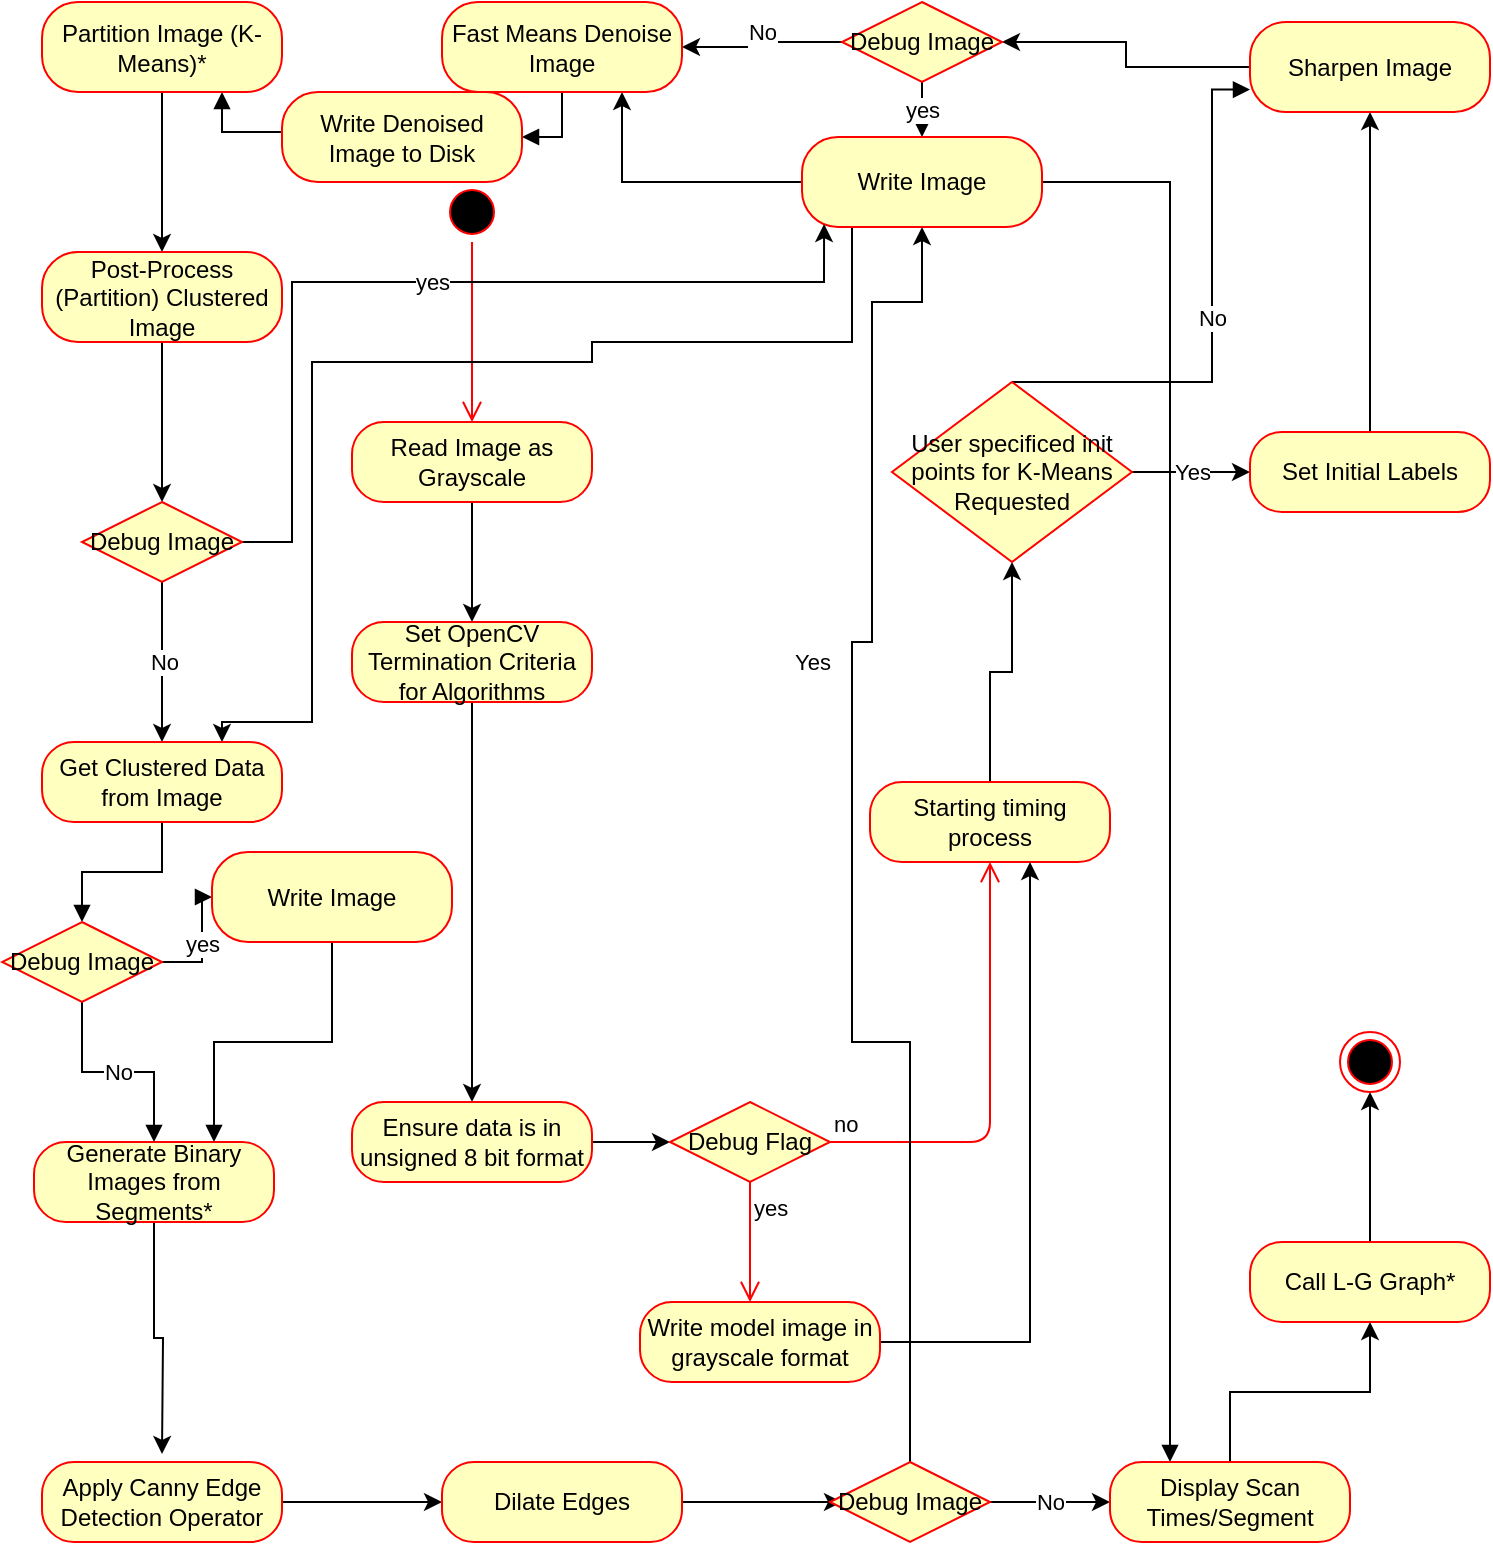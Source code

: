 <mxfile version="10.6.5" type="device"><diagram id="irGmV8YuXXzaCfblb7mS" name="Page-1"><mxGraphModel dx="1058" dy="808" grid="1" gridSize="10" guides="1" tooltips="1" connect="1" arrows="1" fold="1" page="1" pageScale="1" pageWidth="850" pageHeight="1100" math="0" shadow="0"><root><mxCell id="0"/><mxCell id="1" parent="0"/><mxCell id="gVPlEIEBZn3bIBR0y4gB-7" value="" style="edgeStyle=orthogonalEdgeStyle;rounded=0;orthogonalLoop=1;jettySize=auto;html=1;" parent="1" source="gVPlEIEBZn3bIBR0y4gB-2" target="gVPlEIEBZn3bIBR0y4gB-5" edge="1"><mxGeometry relative="1" as="geometry"/></mxCell><mxCell id="gVPlEIEBZn3bIBR0y4gB-2" value="Read Image as Grayscale&lt;br&gt;" style="rounded=1;whiteSpace=wrap;html=1;arcSize=40;fontColor=#000000;fillColor=#ffffc0;strokeColor=#ff0000;" parent="1" vertex="1"><mxGeometry x="230" y="230" width="120" height="40" as="geometry"/></mxCell><mxCell id="gVPlEIEBZn3bIBR0y4gB-3" value="" style="ellipse;html=1;shape=startState;fillColor=#000000;strokeColor=#ff0000;" parent="1" vertex="1"><mxGeometry x="275" y="110" width="30" height="30" as="geometry"/></mxCell><mxCell id="gVPlEIEBZn3bIBR0y4gB-4" value="" style="edgeStyle=orthogonalEdgeStyle;html=1;verticalAlign=bottom;endArrow=open;endSize=8;strokeColor=#ff0000;entryX=0.5;entryY=0;entryDx=0;entryDy=0;" parent="1" source="gVPlEIEBZn3bIBR0y4gB-3" target="gVPlEIEBZn3bIBR0y4gB-2" edge="1"><mxGeometry relative="1" as="geometry"><mxPoint x="285" y="190" as="targetPoint"/></mxGeometry></mxCell><mxCell id="gVPlEIEBZn3bIBR0y4gB-9" value="" style="edgeStyle=orthogonalEdgeStyle;rounded=0;orthogonalLoop=1;jettySize=auto;html=1;" parent="1" source="gVPlEIEBZn3bIBR0y4gB-5" target="gVPlEIEBZn3bIBR0y4gB-10" edge="1"><mxGeometry relative="1" as="geometry"><mxPoint x="290" y="450" as="targetPoint"/></mxGeometry></mxCell><mxCell id="gVPlEIEBZn3bIBR0y4gB-5" value="Set OpenCV Termination Criteria for Algorithms&lt;br&gt;" style="rounded=1;whiteSpace=wrap;html=1;arcSize=40;fontColor=#000000;fillColor=#ffffc0;strokeColor=#ff0000;" parent="1" vertex="1"><mxGeometry x="230" y="330" width="120" height="40" as="geometry"/></mxCell><mxCell id="gVPlEIEBZn3bIBR0y4gB-20" value="" style="edgeStyle=orthogonalEdgeStyle;rounded=0;orthogonalLoop=1;jettySize=auto;html=1;entryX=0;entryY=0.5;entryDx=0;entryDy=0;exitX=1;exitY=0.5;exitDx=0;exitDy=0;exitPerimeter=0;" parent="1" source="gVPlEIEBZn3bIBR0y4gB-10" target="gVPlEIEBZn3bIBR0y4gB-14" edge="1"><mxGeometry relative="1" as="geometry"><mxPoint x="299" y="590" as="sourcePoint"/><mxPoint x="379" y="590" as="targetPoint"/></mxGeometry></mxCell><mxCell id="gVPlEIEBZn3bIBR0y4gB-10" value="Ensure data is in unsigned 8 bit format&lt;br&gt;" style="rounded=1;whiteSpace=wrap;html=1;arcSize=40;fontColor=#000000;fillColor=#ffffc0;strokeColor=#ff0000;" parent="1" vertex="1"><mxGeometry x="230" y="570" width="120" height="40" as="geometry"/></mxCell><mxCell id="gVPlEIEBZn3bIBR0y4gB-29" value="" style="edgeStyle=orthogonalEdgeStyle;rounded=0;orthogonalLoop=1;jettySize=auto;html=1;entryX=0.5;entryY=1;entryDx=0;entryDy=0;exitX=0.5;exitY=0;exitDx=0;exitDy=0;" parent="1" source="gVPlEIEBZn3bIBR0y4gB-17" target="gVPlEIEBZn3bIBR0y4gB-25" edge="1"><mxGeometry relative="1" as="geometry"><mxPoint x="549" y="330" as="targetPoint"/></mxGeometry></mxCell><mxCell id="gVPlEIEBZn3bIBR0y4gB-17" value="Starting timing process&lt;br&gt;" style="rounded=1;whiteSpace=wrap;html=1;arcSize=40;fontColor=#000000;fillColor=#ffffc0;strokeColor=#ff0000;" parent="1" vertex="1"><mxGeometry x="489" y="410" width="120" height="40" as="geometry"/></mxCell><mxCell id="gVPlEIEBZn3bIBR0y4gB-14" value="Debug Flag" style="rhombus;whiteSpace=wrap;html=1;fillColor=#ffffc0;strokeColor=#ff0000;" parent="1" vertex="1"><mxGeometry x="389" y="570" width="80" height="40" as="geometry"/></mxCell><mxCell id="gVPlEIEBZn3bIBR0y4gB-15" value="no" style="edgeStyle=orthogonalEdgeStyle;html=1;align=left;verticalAlign=bottom;endArrow=open;endSize=8;strokeColor=#ff0000;entryX=0.5;entryY=1;entryDx=0;entryDy=0;" parent="1" source="gVPlEIEBZn3bIBR0y4gB-14" target="gVPlEIEBZn3bIBR0y4gB-17" edge="1"><mxGeometry x="-1" relative="1" as="geometry"><mxPoint x="569" y="590" as="targetPoint"/></mxGeometry></mxCell><mxCell id="gVPlEIEBZn3bIBR0y4gB-16" value="yes" style="edgeStyle=orthogonalEdgeStyle;html=1;align=left;verticalAlign=top;endArrow=open;endSize=8;strokeColor=#ff0000;" parent="1" source="gVPlEIEBZn3bIBR0y4gB-14" edge="1"><mxGeometry x="-1" relative="1" as="geometry"><mxPoint x="429" y="670" as="targetPoint"/></mxGeometry></mxCell><mxCell id="gVPlEIEBZn3bIBR0y4gB-24" value="" style="edgeStyle=orthogonalEdgeStyle;rounded=0;orthogonalLoop=1;jettySize=auto;html=1;" parent="1" source="gVPlEIEBZn3bIBR0y4gB-21" edge="1"><mxGeometry relative="1" as="geometry"><mxPoint x="569" y="450" as="targetPoint"/><Array as="points"><mxPoint x="569" y="690"/><mxPoint x="569" y="450"/></Array></mxGeometry></mxCell><mxCell id="gVPlEIEBZn3bIBR0y4gB-21" value="Write model image in grayscale format&lt;br&gt;" style="rounded=1;whiteSpace=wrap;html=1;arcSize=40;fontColor=#000000;fillColor=#ffffc0;strokeColor=#ff0000;" parent="1" vertex="1"><mxGeometry x="374" y="670" width="120" height="40" as="geometry"/></mxCell><mxCell id="gVPlEIEBZn3bIBR0y4gB-31" value="Yes" style="edgeStyle=orthogonalEdgeStyle;rounded=0;orthogonalLoop=1;jettySize=auto;html=1;entryX=0;entryY=0.5;entryDx=0;entryDy=0;" parent="1" source="gVPlEIEBZn3bIBR0y4gB-25" target="gVPlEIEBZn3bIBR0y4gB-32" edge="1"><mxGeometry relative="1" as="geometry"><mxPoint x="679" y="260" as="targetPoint"/></mxGeometry></mxCell><mxCell id="WGehmFrd4KjmlGKPeCT2-1" value="No&lt;br&gt;" style="edgeStyle=orthogonalEdgeStyle;rounded=0;orthogonalLoop=1;jettySize=auto;html=1;endArrow=block;endFill=1;entryX=0;entryY=0.75;entryDx=0;entryDy=0;exitX=0.5;exitY=0;exitDx=0;exitDy=0;" edge="1" parent="1" source="gVPlEIEBZn3bIBR0y4gB-25" target="gVPlEIEBZn3bIBR0y4gB-37"><mxGeometry relative="1" as="geometry"><Array as="points"><mxPoint x="660" y="210"/><mxPoint x="660" y="64"/></Array></mxGeometry></mxCell><mxCell id="gVPlEIEBZn3bIBR0y4gB-25" value="User specificed init points for K-Means Requested" style="rhombus;whiteSpace=wrap;html=1;fillColor=#ffffc0;strokeColor=#ff0000;" parent="1" vertex="1"><mxGeometry x="500" y="210" width="120" height="90" as="geometry"/></mxCell><mxCell id="gVPlEIEBZn3bIBR0y4gB-36" value="" style="edgeStyle=orthogonalEdgeStyle;rounded=0;orthogonalLoop=1;jettySize=auto;html=1;entryX=0.5;entryY=1;entryDx=0;entryDy=0;" parent="1" source="gVPlEIEBZn3bIBR0y4gB-32" target="gVPlEIEBZn3bIBR0y4gB-37" edge="1"><mxGeometry relative="1" as="geometry"><mxPoint x="739" y="155" as="targetPoint"/></mxGeometry></mxCell><mxCell id="gVPlEIEBZn3bIBR0y4gB-32" value="Set Initial Labels&lt;br&gt;" style="rounded=1;whiteSpace=wrap;html=1;arcSize=40;fontColor=#000000;fillColor=#ffffc0;strokeColor=#ff0000;" parent="1" vertex="1"><mxGeometry x="679" y="235" width="120" height="40" as="geometry"/></mxCell><mxCell id="gVPlEIEBZn3bIBR0y4gB-40" value="" style="edgeStyle=orthogonalEdgeStyle;rounded=0;orthogonalLoop=1;jettySize=auto;html=1;entryX=1;entryY=0.5;entryDx=0;entryDy=0;" parent="1" source="gVPlEIEBZn3bIBR0y4gB-37" target="gVPlEIEBZn3bIBR0y4gB-45" edge="1"><mxGeometry relative="1" as="geometry"><mxPoint x="599" y="52.5" as="targetPoint"/></mxGeometry></mxCell><mxCell id="gVPlEIEBZn3bIBR0y4gB-37" value="Sharpen Image&lt;br&gt;" style="rounded=1;whiteSpace=wrap;html=1;arcSize=40;fontColor=#000000;fillColor=#ffffc0;strokeColor=#ff0000;" parent="1" vertex="1"><mxGeometry x="679" y="30" width="120" height="45" as="geometry"/></mxCell><mxCell id="gVPlEIEBZn3bIBR0y4gB-50" value="yes&lt;br&gt;" style="edgeStyle=orthogonalEdgeStyle;rounded=0;orthogonalLoop=1;jettySize=auto;html=1;entryX=0.5;entryY=0;entryDx=0;entryDy=0;" parent="1" source="gVPlEIEBZn3bIBR0y4gB-45" target="gVPlEIEBZn3bIBR0y4gB-51" edge="1"><mxGeometry relative="1" as="geometry"><mxPoint x="515" y="152.5" as="targetPoint"/></mxGeometry></mxCell><mxCell id="gVPlEIEBZn3bIBR0y4gB-53" value="No&lt;br&gt;&lt;br&gt;" style="edgeStyle=orthogonalEdgeStyle;rounded=0;orthogonalLoop=1;jettySize=auto;html=1;entryX=1;entryY=0.5;entryDx=0;entryDy=0;" parent="1" source="gVPlEIEBZn3bIBR0y4gB-45" target="gVPlEIEBZn3bIBR0y4gB-56" edge="1"><mxGeometry relative="1" as="geometry"><mxPoint x="395" y="40" as="targetPoint"/></mxGeometry></mxCell><mxCell id="gVPlEIEBZn3bIBR0y4gB-45" value="Debug Image" style="rhombus;whiteSpace=wrap;html=1;fillColor=#ffffc0;strokeColor=#ff0000;" parent="1" vertex="1"><mxGeometry x="475" y="20" width="80" height="40" as="geometry"/></mxCell><mxCell id="gVPlEIEBZn3bIBR0y4gB-55" value="" style="edgeStyle=orthogonalEdgeStyle;rounded=0;orthogonalLoop=1;jettySize=auto;html=1;exitX=0;exitY=0.5;exitDx=0;exitDy=0;entryX=0.75;entryY=1;entryDx=0;entryDy=0;" parent="1" source="gVPlEIEBZn3bIBR0y4gB-51" target="gVPlEIEBZn3bIBR0y4gB-56" edge="1"><mxGeometry relative="1" as="geometry"><mxPoint x="360" y="80" as="targetPoint"/></mxGeometry></mxCell><mxCell id="gVPlEIEBZn3bIBR0y4gB-71" value="" style="edgeStyle=orthogonalEdgeStyle;rounded=0;orthogonalLoop=1;jettySize=auto;html=1;entryX=0.75;entryY=0;entryDx=0;entryDy=0;" parent="1" source="gVPlEIEBZn3bIBR0y4gB-51" target="gVPlEIEBZn3bIBR0y4gB-72" edge="1"><mxGeometry relative="1" as="geometry"><mxPoint x="210" y="410" as="targetPoint"/><Array as="points"><mxPoint x="480" y="190"/><mxPoint x="350" y="190"/><mxPoint x="350" y="200"/><mxPoint x="210" y="200"/><mxPoint x="210" y="380"/><mxPoint x="165" y="380"/></Array></mxGeometry></mxCell><mxCell id="gVPlEIEBZn3bIBR0y4gB-98" value="" style="edgeStyle=orthogonalEdgeStyle;rounded=0;orthogonalLoop=1;jettySize=auto;html=1;entryX=0.25;entryY=0;entryDx=0;entryDy=0;exitX=1;exitY=0.5;exitDx=0;exitDy=0;endArrow=block;endFill=1;" parent="1" source="gVPlEIEBZn3bIBR0y4gB-51" target="gVPlEIEBZn3bIBR0y4gB-99" edge="1"><mxGeometry relative="1" as="geometry"><mxPoint x="630" y="740" as="targetPoint"/></mxGeometry></mxCell><mxCell id="gVPlEIEBZn3bIBR0y4gB-51" value="Write Image&lt;br&gt;" style="rounded=1;whiteSpace=wrap;html=1;arcSize=40;fontColor=#000000;fillColor=#ffffc0;strokeColor=#ff0000;" parent="1" vertex="1"><mxGeometry x="455" y="87.5" width="120" height="45" as="geometry"/></mxCell><mxCell id="WGehmFrd4KjmlGKPeCT2-5" value="" style="edgeStyle=orthogonalEdgeStyle;rounded=0;orthogonalLoop=1;jettySize=auto;html=1;endArrow=block;endFill=1;entryX=1;entryY=0.5;entryDx=0;entryDy=0;" edge="1" parent="1" source="gVPlEIEBZn3bIBR0y4gB-56" target="WGehmFrd4KjmlGKPeCT2-2"><mxGeometry relative="1" as="geometry"><mxPoint x="335" y="145" as="targetPoint"/></mxGeometry></mxCell><mxCell id="gVPlEIEBZn3bIBR0y4gB-56" value="Fast Means Denoise Image&lt;br&gt;" style="rounded=1;whiteSpace=wrap;html=1;arcSize=40;fontColor=#000000;fillColor=#ffffc0;strokeColor=#ff0000;" parent="1" vertex="1"><mxGeometry x="275" y="20" width="120" height="45" as="geometry"/></mxCell><mxCell id="WGehmFrd4KjmlGKPeCT2-7" value="" style="edgeStyle=orthogonalEdgeStyle;rounded=0;orthogonalLoop=1;jettySize=auto;html=1;endArrow=block;endFill=1;entryX=0.75;entryY=1;entryDx=0;entryDy=0;" edge="1" parent="1" source="WGehmFrd4KjmlGKPeCT2-2" target="gVPlEIEBZn3bIBR0y4gB-58"><mxGeometry relative="1" as="geometry"><mxPoint x="115" y="87.5" as="targetPoint"/><Array as="points"><mxPoint x="255" y="85"/><mxPoint x="165" y="85"/></Array></mxGeometry></mxCell><mxCell id="WGehmFrd4KjmlGKPeCT2-2" value="Write Denoised Image to Disk&lt;br&gt;" style="rounded=1;whiteSpace=wrap;html=1;arcSize=40;fontColor=#000000;fillColor=#ffffc0;strokeColor=#ff0000;" vertex="1" parent="1"><mxGeometry x="195" y="65" width="120" height="45" as="geometry"/></mxCell><mxCell id="gVPlEIEBZn3bIBR0y4gB-61" value="" style="edgeStyle=orthogonalEdgeStyle;rounded=0;orthogonalLoop=1;jettySize=auto;html=1;" parent="1" source="gVPlEIEBZn3bIBR0y4gB-58" target="gVPlEIEBZn3bIBR0y4gB-60" edge="1"><mxGeometry relative="1" as="geometry"/></mxCell><mxCell id="gVPlEIEBZn3bIBR0y4gB-58" value="Partition Image (K-Means)*&lt;br&gt;" style="rounded=1;whiteSpace=wrap;html=1;arcSize=40;fontColor=#000000;fillColor=#ffffc0;strokeColor=#ff0000;" parent="1" vertex="1"><mxGeometry x="75" y="20" width="120" height="45" as="geometry"/></mxCell><mxCell id="gVPlEIEBZn3bIBR0y4gB-63" value="" style="edgeStyle=orthogonalEdgeStyle;rounded=0;orthogonalLoop=1;jettySize=auto;html=1;entryX=0.5;entryY=0;entryDx=0;entryDy=0;" parent="1" source="gVPlEIEBZn3bIBR0y4gB-60" target="gVPlEIEBZn3bIBR0y4gB-64" edge="1"><mxGeometry relative="1" as="geometry"><mxPoint x="135" y="270" as="targetPoint"/></mxGeometry></mxCell><mxCell id="gVPlEIEBZn3bIBR0y4gB-60" value="Post-Process (Partition) Clustered Image&lt;br&gt;" style="rounded=1;whiteSpace=wrap;html=1;arcSize=40;fontColor=#000000;fillColor=#ffffc0;strokeColor=#ff0000;" parent="1" vertex="1"><mxGeometry x="75" y="145" width="120" height="45" as="geometry"/></mxCell><mxCell id="gVPlEIEBZn3bIBR0y4gB-66" value="yes&lt;br&gt;" style="edgeStyle=orthogonalEdgeStyle;rounded=0;orthogonalLoop=1;jettySize=auto;html=1;entryX=0.092;entryY=0.967;entryDx=0;entryDy=0;entryPerimeter=0;exitX=1;exitY=0.5;exitDx=0;exitDy=0;" parent="1" source="gVPlEIEBZn3bIBR0y4gB-64" target="gVPlEIEBZn3bIBR0y4gB-51" edge="1"><mxGeometry relative="1" as="geometry"><mxPoint x="470" y="160" as="targetPoint"/><Array as="points"><mxPoint x="200" y="290"/><mxPoint x="200" y="160"/><mxPoint x="466" y="160"/></Array></mxGeometry></mxCell><mxCell id="gVPlEIEBZn3bIBR0y4gB-70" value="No&lt;br&gt;" style="edgeStyle=orthogonalEdgeStyle;rounded=0;orthogonalLoop=1;jettySize=auto;html=1;" parent="1" source="gVPlEIEBZn3bIBR0y4gB-64" edge="1"><mxGeometry relative="1" as="geometry"><mxPoint x="135" y="390" as="targetPoint"/></mxGeometry></mxCell><mxCell id="gVPlEIEBZn3bIBR0y4gB-64" value="Debug Image" style="rhombus;whiteSpace=wrap;html=1;fillColor=#ffffc0;strokeColor=#ff0000;" parent="1" vertex="1"><mxGeometry x="95" y="270" width="80" height="40" as="geometry"/></mxCell><mxCell id="WGehmFrd4KjmlGKPeCT2-11" value="" style="edgeStyle=orthogonalEdgeStyle;rounded=0;orthogonalLoop=1;jettySize=auto;html=1;endArrow=block;endFill=1;" edge="1" parent="1" source="gVPlEIEBZn3bIBR0y4gB-72" target="WGehmFrd4KjmlGKPeCT2-8"><mxGeometry relative="1" as="geometry"/></mxCell><mxCell id="gVPlEIEBZn3bIBR0y4gB-72" value="Get Clustered Data from Image&lt;br&gt;" style="rounded=1;whiteSpace=wrap;html=1;arcSize=40;fontColor=#000000;fillColor=#ffffc0;strokeColor=#ff0000;" parent="1" vertex="1"><mxGeometry x="75" y="390" width="120" height="40" as="geometry"/></mxCell><mxCell id="gVPlEIEBZn3bIBR0y4gB-80" value="" style="edgeStyle=orthogonalEdgeStyle;rounded=0;orthogonalLoop=1;jettySize=auto;html=1;" parent="1" source="gVPlEIEBZn3bIBR0y4gB-77" edge="1"><mxGeometry relative="1" as="geometry"><mxPoint x="135" y="746" as="targetPoint"/></mxGeometry></mxCell><mxCell id="gVPlEIEBZn3bIBR0y4gB-77" value="Generate Binary Images from Segments*&lt;br&gt;" style="rounded=1;whiteSpace=wrap;html=1;arcSize=40;fontColor=#000000;fillColor=#ffffc0;strokeColor=#ff0000;" parent="1" vertex="1"><mxGeometry x="71" y="590" width="120" height="40" as="geometry"/></mxCell><mxCell id="gVPlEIEBZn3bIBR0y4gB-84" value="" style="edgeStyle=orthogonalEdgeStyle;rounded=0;orthogonalLoop=1;jettySize=auto;html=1;" parent="1" source="gVPlEIEBZn3bIBR0y4gB-81" target="gVPlEIEBZn3bIBR0y4gB-83" edge="1"><mxGeometry relative="1" as="geometry"/></mxCell><mxCell id="gVPlEIEBZn3bIBR0y4gB-81" value="Apply Canny Edge Detection Operator&lt;br&gt;" style="rounded=1;whiteSpace=wrap;html=1;arcSize=40;fontColor=#000000;fillColor=#ffffc0;strokeColor=#ff0000;" parent="1" vertex="1"><mxGeometry x="75" y="750" width="120" height="40" as="geometry"/></mxCell><mxCell id="gVPlEIEBZn3bIBR0y4gB-86" value="" style="edgeStyle=orthogonalEdgeStyle;rounded=0;orthogonalLoop=1;jettySize=auto;html=1;" parent="1" source="gVPlEIEBZn3bIBR0y4gB-83" edge="1"><mxGeometry relative="1" as="geometry"><mxPoint x="475" y="770" as="targetPoint"/></mxGeometry></mxCell><mxCell id="gVPlEIEBZn3bIBR0y4gB-83" value="Dilate Edges&lt;br&gt;" style="rounded=1;whiteSpace=wrap;html=1;arcSize=40;fontColor=#000000;fillColor=#ffffc0;strokeColor=#ff0000;" parent="1" vertex="1"><mxGeometry x="275" y="750" width="120" height="40" as="geometry"/></mxCell><mxCell id="gVPlEIEBZn3bIBR0y4gB-94" value="Yes&lt;br&gt;" style="edgeStyle=orthogonalEdgeStyle;rounded=0;orthogonalLoop=1;jettySize=auto;html=1;entryX=0.5;entryY=1;entryDx=0;entryDy=0;" parent="1" source="gVPlEIEBZn3bIBR0y4gB-90" target="gVPlEIEBZn3bIBR0y4gB-51" edge="1"><mxGeometry x="0.26" y="20" relative="1" as="geometry"><mxPoint x="520" y="170" as="targetPoint"/><Array as="points"><mxPoint x="509" y="540"/><mxPoint x="480" y="540"/><mxPoint x="480" y="340"/><mxPoint x="490" y="340"/><mxPoint x="490" y="170"/><mxPoint x="515" y="170"/></Array><mxPoint as="offset"/></mxGeometry></mxCell><mxCell id="gVPlEIEBZn3bIBR0y4gB-100" value="No&lt;br&gt;" style="edgeStyle=orthogonalEdgeStyle;rounded=0;orthogonalLoop=1;jettySize=auto;html=1;" parent="1" source="gVPlEIEBZn3bIBR0y4gB-90" target="gVPlEIEBZn3bIBR0y4gB-99" edge="1"><mxGeometry relative="1" as="geometry"/></mxCell><mxCell id="gVPlEIEBZn3bIBR0y4gB-90" value="Debug Image" style="rhombus;whiteSpace=wrap;html=1;fillColor=#ffffc0;strokeColor=#ff0000;" parent="1" vertex="1"><mxGeometry x="469" y="750" width="80" height="40" as="geometry"/></mxCell><mxCell id="gVPlEIEBZn3bIBR0y4gB-102" value="" style="edgeStyle=orthogonalEdgeStyle;rounded=0;orthogonalLoop=1;jettySize=auto;html=1;" parent="1" source="gVPlEIEBZn3bIBR0y4gB-99" target="gVPlEIEBZn3bIBR0y4gB-101" edge="1"><mxGeometry relative="1" as="geometry"/></mxCell><mxCell id="gVPlEIEBZn3bIBR0y4gB-99" value="Display Scan Times/Segment&lt;br&gt;" style="rounded=1;whiteSpace=wrap;html=1;arcSize=40;fontColor=#000000;fillColor=#ffffc0;strokeColor=#ff0000;" parent="1" vertex="1"><mxGeometry x="609" y="750" width="120" height="40" as="geometry"/></mxCell><mxCell id="gVPlEIEBZn3bIBR0y4gB-107" value="" style="edgeStyle=orthogonalEdgeStyle;rounded=0;orthogonalLoop=1;jettySize=auto;html=1;entryX=0.5;entryY=1;entryDx=0;entryDy=0;" parent="1" source="gVPlEIEBZn3bIBR0y4gB-101" target="gVPlEIEBZn3bIBR0y4gB-108" edge="1"><mxGeometry relative="1" as="geometry"><mxPoint x="739" y="560" as="targetPoint"/></mxGeometry></mxCell><mxCell id="gVPlEIEBZn3bIBR0y4gB-101" value="Call L-G Graph*&lt;br&gt;" style="rounded=1;whiteSpace=wrap;html=1;arcSize=40;fontColor=#000000;fillColor=#ffffc0;strokeColor=#ff0000;" parent="1" vertex="1"><mxGeometry x="679" y="640" width="120" height="40" as="geometry"/></mxCell><mxCell id="gVPlEIEBZn3bIBR0y4gB-108" value="" style="ellipse;html=1;shape=endState;fillColor=#000000;strokeColor=#ff0000;" parent="1" vertex="1"><mxGeometry x="724" y="535" width="30" height="30" as="geometry"/></mxCell><mxCell id="WGehmFrd4KjmlGKPeCT2-10" value="yes&lt;br&gt;" style="edgeStyle=orthogonalEdgeStyle;rounded=0;orthogonalLoop=1;jettySize=auto;html=1;endArrow=block;endFill=1;" edge="1" parent="1" source="WGehmFrd4KjmlGKPeCT2-8" target="WGehmFrd4KjmlGKPeCT2-9"><mxGeometry relative="1" as="geometry"/></mxCell><mxCell id="WGehmFrd4KjmlGKPeCT2-12" value="No" style="edgeStyle=orthogonalEdgeStyle;rounded=0;orthogonalLoop=1;jettySize=auto;html=1;endArrow=block;endFill=1;" edge="1" parent="1" source="WGehmFrd4KjmlGKPeCT2-8" target="gVPlEIEBZn3bIBR0y4gB-77"><mxGeometry relative="1" as="geometry"/></mxCell><mxCell id="WGehmFrd4KjmlGKPeCT2-8" value="Debug Image" style="rhombus;whiteSpace=wrap;html=1;fillColor=#ffffc0;strokeColor=#ff0000;" vertex="1" parent="1"><mxGeometry x="55" y="480" width="80" height="40" as="geometry"/></mxCell><mxCell id="WGehmFrd4KjmlGKPeCT2-14" value="" style="edgeStyle=orthogonalEdgeStyle;rounded=0;orthogonalLoop=1;jettySize=auto;html=1;endArrow=block;endFill=1;entryX=0.75;entryY=0;entryDx=0;entryDy=0;" edge="1" parent="1" source="WGehmFrd4KjmlGKPeCT2-9" target="gVPlEIEBZn3bIBR0y4gB-77"><mxGeometry relative="1" as="geometry"><mxPoint x="220" y="570" as="targetPoint"/></mxGeometry></mxCell><mxCell id="WGehmFrd4KjmlGKPeCT2-9" value="Write Image&lt;br&gt;" style="rounded=1;whiteSpace=wrap;html=1;arcSize=40;fontColor=#000000;fillColor=#ffffc0;strokeColor=#ff0000;" vertex="1" parent="1"><mxGeometry x="160" y="445" width="120" height="45" as="geometry"/></mxCell></root></mxGraphModel></diagram></mxfile>